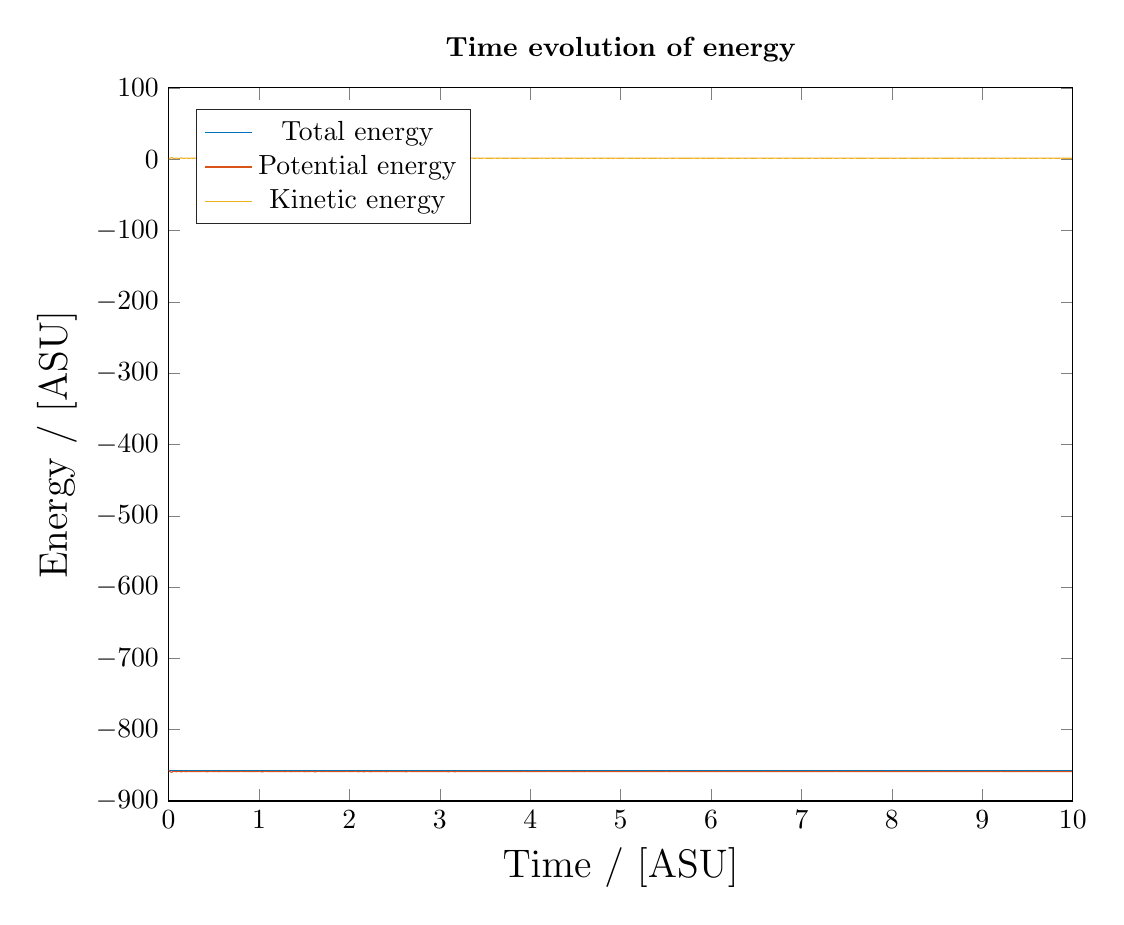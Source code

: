 % This file was created by matlab2tikz.
%
%The latest updates can be retrieved from
%  http://www.mathworks.com/matlabcentral/fileexchange/22022-matlab2tikz-matlab2tikz
%where you can also make suggestions and rate matlab2tikz.
%
\definecolor{mycolor1}{rgb}{0.0,0.447,0.741}%
\definecolor{mycolor2}{rgb}{0.85,0.325,0.098}%
\definecolor{mycolor3}{rgb}{0.929,0.694,0.125}%
%
\begin{tikzpicture}

\begin{axis}[%
width=4.521in,
height=3.566in,
at={(0.758in,0.481in)},
scale only axis,
xmin=0,
xmax=10,
xlabel={Time / [ASU]},
ymin=-900,
ymax=100,
ylabel={Energy / [ASU]},
label style ={font=\Large},
axis background/.style={fill=white},
title style={font=\bfseries},
title={Time evolution of energy},
legend style={draw=white!15!black},
legend pos=north west
]
\addplot [color=mycolor1,solid]
  table[row sep=crcr]{%
0	-857.212\\
0.01	-857.251\\
0.02	-857.319\\
0.03	-857.336\\
0.04	-857.297\\
0.05	-857.253\\
0.06	-857.243\\
0.07	-857.273\\
0.08	-857.311\\
0.09	-857.31\\
0.1	-857.278\\
0.11	-857.256\\
0.12	-857.27\\
0.13	-857.302\\
0.14	-857.309\\
0.15	-857.285\\
0.16	-857.263\\
0.17	-857.267\\
0.18	-857.288\\
0.19	-857.299\\
0.2	-857.293\\
0.21	-857.278\\
0.22	-857.271\\
0.23	-857.279\\
0.24	-857.292\\
0.25	-857.294\\
0.26	-857.284\\
0.27	-857.274\\
0.28	-857.275\\
0.29	-857.287\\
0.3	-857.292\\
0.31	-857.286\\
0.32	-857.274\\
0.33	-857.274\\
0.34	-857.284\\
0.35	-857.294\\
0.36	-857.289\\
0.37	-857.283\\
0.38	-857.277\\
0.39	-857.278\\
0.4	-857.281\\
0.41	-857.283\\
0.42	-857.285\\
0.43	-857.285\\
0.44	-857.285\\
0.45	-857.279\\
0.46	-857.275\\
0.47	-857.277\\
0.48	-857.282\\
0.49	-857.287\\
0.5	-857.29\\
0.51	-857.286\\
0.52	-857.28\\
0.53	-857.276\\
0.54	-857.278\\
0.55	-857.286\\
0.56	-857.29\\
0.57	-857.287\\
0.58	-857.28\\
0.59	-857.276\\
0.6	-857.28\\
0.61	-857.285\\
0.62	-857.288\\
0.63	-857.284\\
0.64	-857.279\\
0.65	-857.282\\
0.66	-857.286\\
0.67	-857.288\\
0.68	-857.282\\
0.69	-857.276\\
0.7	-857.278\\
0.71	-857.285\\
0.72	-857.287\\
0.73	-857.282\\
0.74	-857.278\\
0.75	-857.28\\
0.76	-857.286\\
0.77	-857.291\\
0.78	-857.288\\
0.79	-857.277\\
0.8	-857.272\\
0.81	-857.278\\
0.82	-857.289\\
0.83	-857.292\\
0.84	-857.286\\
0.85	-857.279\\
0.86	-857.277\\
0.87	-857.28\\
0.88	-857.281\\
0.89	-857.281\\
0.9	-857.284\\
0.91	-857.289\\
0.92	-857.286\\
0.93	-857.28\\
0.94	-857.275\\
0.95	-857.277\\
0.96	-857.284\\
0.97	-857.291\\
0.98	-857.291\\
0.99	-857.283\\
1	-857.272\\
1.01	-857.271\\
1.02	-857.282\\
1.03	-857.293\\
1.04	-857.292\\
1.05	-857.283\\
1.06	-857.272\\
1.07	-857.27\\
1.08	-857.277\\
1.09	-857.29\\
1.1	-857.293\\
1.11	-857.286\\
1.12	-857.278\\
1.13	-857.276\\
1.14	-857.281\\
1.15	-857.286\\
1.16	-857.286\\
1.17	-857.283\\
1.18	-857.28\\
1.19	-857.278\\
1.2	-857.279\\
1.21	-857.281\\
1.22	-857.284\\
1.23	-857.289\\
1.24	-857.287\\
1.25	-857.276\\
1.26	-857.27\\
1.27	-857.276\\
1.28	-857.289\\
1.29	-857.297\\
1.3	-857.287\\
1.31	-857.273\\
1.32	-857.267\\
1.33	-857.275\\
1.34	-857.289\\
1.35	-857.294\\
1.36	-857.287\\
1.37	-857.274\\
1.38	-857.272\\
1.39	-857.28\\
1.4	-857.287\\
1.41	-857.286\\
1.42	-857.279\\
1.43	-857.276\\
1.44	-857.281\\
1.45	-857.288\\
1.46	-857.287\\
1.47	-857.278\\
1.48	-857.273\\
1.49	-857.279\\
1.5	-857.288\\
1.51	-857.293\\
1.52	-857.283\\
1.53	-857.272\\
1.54	-857.273\\
1.55	-857.286\\
1.56	-857.296\\
1.57	-857.29\\
1.58	-857.276\\
1.59	-857.267\\
1.6	-857.274\\
1.61	-857.29\\
1.62	-857.296\\
1.63	-857.29\\
1.64	-857.279\\
1.65	-857.271\\
1.66	-857.272\\
1.67	-857.28\\
1.68	-857.287\\
1.69	-857.288\\
1.7	-857.283\\
1.71	-857.282\\
1.72	-857.284\\
1.73	-857.285\\
1.74	-857.279\\
1.75	-857.274\\
1.76	-857.278\\
1.77	-857.287\\
1.78	-857.291\\
1.79	-857.287\\
1.8	-857.278\\
1.81	-857.273\\
1.82	-857.281\\
1.83	-857.288\\
1.84	-857.289\\
1.85	-857.284\\
1.86	-857.278\\
1.87	-857.278\\
1.88	-857.283\\
1.89	-857.285\\
1.9	-857.281\\
1.91	-857.277\\
1.92	-857.276\\
1.93	-857.284\\
1.94	-857.289\\
1.95	-857.289\\
1.96	-857.281\\
1.97	-857.275\\
1.98	-857.277\\
1.99	-857.285\\
2	-857.287\\
2.01	-857.284\\
2.02	-857.278\\
2.03	-857.28\\
2.04	-857.283\\
2.05	-857.283\\
2.06	-857.277\\
2.07	-857.274\\
2.08	-857.28\\
2.09	-857.29\\
2.1	-857.293\\
2.11	-857.287\\
2.12	-857.273\\
2.13	-857.269\\
2.14	-857.275\\
2.15	-857.287\\
2.16	-857.293\\
2.17	-857.291\\
2.18	-857.282\\
2.19	-857.274\\
2.2	-857.275\\
2.21	-857.281\\
2.22	-857.288\\
2.23	-857.29\\
2.24	-857.287\\
2.25	-857.279\\
2.26	-857.272\\
2.27	-857.274\\
2.28	-857.283\\
2.29	-857.289\\
2.3	-857.287\\
2.31	-857.28\\
2.32	-857.274\\
2.33	-857.276\\
2.34	-857.284\\
2.35	-857.292\\
2.36	-857.287\\
2.37	-857.275\\
2.38	-857.271\\
2.39	-857.278\\
2.4	-857.289\\
2.41	-857.293\\
2.42	-857.288\\
2.43	-857.279\\
2.44	-857.274\\
2.45	-857.279\\
2.46	-857.286\\
2.47	-857.287\\
2.48	-857.283\\
2.49	-857.278\\
2.5	-857.28\\
2.51	-857.284\\
2.52	-857.285\\
2.53	-857.282\\
2.54	-857.277\\
2.55	-857.279\\
2.56	-857.285\\
2.57	-857.29\\
2.58	-857.286\\
2.59	-857.276\\
2.6	-857.272\\
2.61	-857.279\\
2.62	-857.289\\
2.63	-857.292\\
2.64	-857.285\\
2.65	-857.276\\
2.66	-857.274\\
2.67	-857.278\\
2.68	-857.287\\
2.69	-857.29\\
2.7	-857.286\\
2.71	-857.281\\
2.72	-857.279\\
2.73	-857.28\\
2.74	-857.283\\
2.75	-857.283\\
2.76	-857.284\\
2.77	-857.282\\
2.78	-857.279\\
2.79	-857.28\\
2.8	-857.286\\
2.81	-857.288\\
2.82	-857.284\\
2.83	-857.278\\
2.84	-857.276\\
2.85	-857.28\\
2.86	-857.285\\
2.87	-857.287\\
2.88	-857.285\\
2.89	-857.279\\
2.9	-857.275\\
2.91	-857.279\\
2.92	-857.286\\
2.93	-857.287\\
2.94	-857.287\\
2.95	-857.281\\
2.96	-857.279\\
2.97	-857.28\\
2.98	-857.284\\
2.99	-857.283\\
3	-857.282\\
3.01	-857.281\\
3.02	-857.282\\
3.03	-857.284\\
3.04	-857.284\\
3.05	-857.28\\
3.06	-857.275\\
3.07	-857.274\\
3.08	-857.282\\
3.09	-857.291\\
3.1	-857.294\\
3.11	-857.286\\
3.12	-857.272\\
3.13	-857.269\\
3.14	-857.276\\
3.15	-857.286\\
3.16	-857.293\\
3.17	-857.29\\
3.18	-857.28\\
3.19	-857.27\\
3.2	-857.272\\
3.21	-857.284\\
3.22	-857.291\\
3.23	-857.287\\
3.24	-857.279\\
3.25	-857.275\\
3.26	-857.279\\
3.27	-857.284\\
3.28	-857.287\\
3.29	-857.286\\
3.3	-857.282\\
3.31	-857.279\\
3.32	-857.278\\
3.33	-857.28\\
3.34	-857.284\\
3.35	-857.285\\
3.36	-857.285\\
3.37	-857.282\\
3.38	-857.278\\
3.39	-857.278\\
3.4	-857.284\\
3.41	-857.29\\
3.42	-857.287\\
3.43	-857.282\\
3.44	-857.28\\
3.45	-857.282\\
3.46	-857.283\\
3.47	-857.282\\
3.48	-857.282\\
3.49	-857.283\\
3.5	-857.286\\
3.51	-857.283\\
3.52	-857.278\\
3.53	-857.277\\
3.54	-857.28\\
3.55	-857.284\\
3.56	-857.286\\
3.57	-857.283\\
3.58	-857.279\\
3.59	-857.279\\
3.6	-857.283\\
3.61	-857.288\\
3.62	-857.287\\
3.63	-857.28\\
3.64	-857.277\\
3.65	-857.278\\
3.66	-857.283\\
3.67	-857.286\\
3.68	-857.285\\
3.69	-857.281\\
3.7	-857.277\\
3.71	-857.277\\
3.72	-857.281\\
3.73	-857.283\\
3.74	-857.283\\
3.75	-857.28\\
3.76	-857.281\\
3.77	-857.283\\
3.78	-857.284\\
3.79	-857.281\\
3.8	-857.279\\
3.81	-857.28\\
3.82	-857.282\\
3.83	-857.286\\
3.84	-857.285\\
3.85	-857.281\\
3.86	-857.278\\
3.87	-857.278\\
3.88	-857.282\\
3.89	-857.286\\
3.9	-857.285\\
3.91	-857.28\\
3.92	-857.275\\
3.93	-857.277\\
3.94	-857.283\\
3.95	-857.285\\
3.96	-857.285\\
3.97	-857.283\\
3.98	-857.282\\
3.99	-857.283\\
4	-857.28\\
4.01	-857.279\\
4.02	-857.282\\
4.03	-857.283\\
4.04	-857.284\\
4.05	-857.284\\
4.06	-857.284\\
4.07	-857.283\\
4.08	-857.279\\
4.09	-857.281\\
4.1	-857.285\\
4.11	-857.284\\
4.12	-857.279\\
4.13	-857.277\\
4.14	-857.279\\
4.15	-857.285\\
4.16	-857.288\\
4.17	-857.284\\
4.18	-857.279\\
4.19	-857.274\\
4.2	-857.277\\
4.21	-857.284\\
4.22	-857.289\\
4.23	-857.288\\
4.24	-857.282\\
4.25	-857.276\\
4.26	-857.278\\
4.27	-857.282\\
4.28	-857.285\\
4.29	-857.286\\
4.3	-857.283\\
4.31	-857.28\\
4.32	-857.281\\
4.33	-857.28\\
4.34	-857.277\\
4.35	-857.28\\
4.36	-857.285\\
4.37	-857.285\\
4.38	-857.283\\
4.39	-857.28\\
4.4	-857.279\\
4.41	-857.28\\
4.42	-857.283\\
4.43	-857.286\\
4.44	-857.283\\
4.45	-857.277\\
4.46	-857.276\\
4.47	-857.281\\
4.48	-857.288\\
4.49	-857.289\\
4.5	-857.281\\
4.51	-857.274\\
4.52	-857.275\\
4.53	-857.282\\
4.54	-857.289\\
4.55	-857.288\\
4.56	-857.28\\
4.57	-857.275\\
4.58	-857.276\\
4.59	-857.285\\
4.6	-857.291\\
4.61	-857.288\\
4.62	-857.278\\
4.63	-857.274\\
4.64	-857.275\\
4.65	-857.281\\
4.66	-857.287\\
4.67	-857.287\\
4.68	-857.284\\
4.69	-857.278\\
4.7	-857.277\\
4.71	-857.279\\
4.72	-857.283\\
4.73	-857.285\\
4.74	-857.285\\
4.75	-857.284\\
4.76	-857.281\\
4.77	-857.281\\
4.78	-857.281\\
4.79	-857.277\\
4.8	-857.276\\
4.81	-857.28\\
4.82	-857.286\\
4.83	-857.289\\
4.84	-857.286\\
4.85	-857.28\\
4.86	-857.278\\
4.87	-857.279\\
4.88	-857.285\\
4.89	-857.287\\
4.9	-857.283\\
4.91	-857.279\\
4.92	-857.278\\
4.93	-857.281\\
4.94	-857.284\\
4.95	-857.286\\
4.96	-857.282\\
4.97	-857.278\\
4.98	-857.279\\
4.99	-857.284\\
5	-857.288\\
5.01	-857.284\\
5.02	-857.277\\
5.03	-857.277\\
5.04	-857.283\\
5.05	-857.288\\
5.06	-857.284\\
5.07	-857.281\\
5.08	-857.281\\
5.09	-857.283\\
5.1	-857.282\\
5.11	-857.282\\
5.12	-857.281\\
5.13	-857.283\\
5.14	-857.286\\
5.15	-857.287\\
5.16	-857.284\\
5.17	-857.282\\
5.18	-857.28\\
5.19	-857.281\\
5.2	-857.283\\
5.21	-857.284\\
5.22	-857.283\\
5.23	-857.284\\
5.24	-857.283\\
5.25	-857.282\\
5.26	-857.28\\
5.27	-857.28\\
5.28	-857.28\\
5.29	-857.284\\
5.3	-857.286\\
5.31	-857.282\\
5.32	-857.279\\
5.33	-857.279\\
5.34	-857.281\\
5.35	-857.283\\
5.36	-857.284\\
5.37	-857.284\\
5.38	-857.28\\
5.39	-857.28\\
5.4	-857.282\\
5.41	-857.285\\
5.42	-857.284\\
5.43	-857.281\\
5.44	-857.277\\
5.45	-857.279\\
5.46	-857.283\\
5.47	-857.288\\
5.48	-857.287\\
5.49	-857.281\\
5.5	-857.278\\
5.51	-857.278\\
5.52	-857.282\\
5.53	-857.288\\
5.54	-857.289\\
5.55	-857.286\\
5.56	-857.28\\
5.57	-857.277\\
5.58	-857.278\\
5.59	-857.281\\
5.6	-857.283\\
5.61	-857.284\\
5.62	-857.284\\
5.63	-857.282\\
5.64	-857.283\\
5.65	-857.283\\
5.66	-857.283\\
5.67	-857.281\\
5.68	-857.283\\
5.69	-857.284\\
5.7	-857.284\\
5.71	-857.283\\
5.72	-857.282\\
5.73	-857.282\\
5.74	-857.281\\
5.75	-857.282\\
5.76	-857.281\\
5.77	-857.282\\
5.78	-857.282\\
5.79	-857.282\\
5.8	-857.284\\
5.81	-857.284\\
5.82	-857.285\\
5.83	-857.283\\
5.84	-857.281\\
5.85	-857.279\\
5.86	-857.282\\
5.87	-857.286\\
5.88	-857.288\\
5.89	-857.286\\
5.9	-857.28\\
5.91	-857.276\\
5.92	-857.277\\
5.93	-857.283\\
5.94	-857.286\\
5.95	-857.284\\
5.96	-857.28\\
5.97	-857.279\\
5.98	-857.281\\
5.99	-857.285\\
6	-857.286\\
6.01	-857.28\\
6.02	-857.277\\
6.03	-857.279\\
6.04	-857.283\\
6.05	-857.286\\
6.06	-857.285\\
6.07	-857.28\\
6.08	-857.277\\
6.09	-857.28\\
6.1	-857.285\\
6.11	-857.288\\
6.12	-857.286\\
6.13	-857.281\\
6.14	-857.28\\
6.15	-857.282\\
6.16	-857.283\\
6.17	-857.282\\
6.18	-857.281\\
6.19	-857.281\\
6.2	-857.281\\
6.21	-857.281\\
6.22	-857.282\\
6.23	-857.282\\
6.24	-857.281\\
6.25	-857.282\\
6.26	-857.285\\
6.27	-857.287\\
6.28	-857.284\\
6.29	-857.279\\
6.3	-857.279\\
6.31	-857.28\\
6.32	-857.283\\
6.33	-857.284\\
6.34	-857.284\\
6.35	-857.284\\
6.36	-857.284\\
6.37	-857.279\\
6.38	-857.275\\
6.39	-857.275\\
6.4	-857.282\\
6.41	-857.287\\
6.42	-857.285\\
6.43	-857.28\\
6.44	-857.277\\
6.45	-857.281\\
6.46	-857.285\\
6.47	-857.285\\
6.48	-857.28\\
6.49	-857.279\\
6.5	-857.283\\
6.51	-857.286\\
6.52	-857.284\\
6.53	-857.282\\
6.54	-857.279\\
6.55	-857.28\\
6.56	-857.285\\
6.57	-857.287\\
6.58	-857.282\\
6.59	-857.278\\
6.6	-857.28\\
6.61	-857.286\\
6.62	-857.287\\
6.63	-857.282\\
6.64	-857.281\\
6.65	-857.282\\
6.66	-857.284\\
6.67	-857.282\\
6.68	-857.283\\
6.69	-857.283\\
6.7	-857.283\\
6.71	-857.283\\
6.72	-857.283\\
6.73	-857.284\\
6.74	-857.283\\
6.75	-857.282\\
6.76	-857.28\\
6.77	-857.279\\
6.78	-857.281\\
6.79	-857.285\\
6.8	-857.291\\
6.81	-857.287\\
6.82	-857.281\\
6.83	-857.278\\
6.84	-857.278\\
6.85	-857.283\\
6.86	-857.287\\
6.87	-857.287\\
6.88	-857.283\\
6.89	-857.282\\
6.9	-857.284\\
6.91	-857.282\\
6.92	-857.279\\
6.93	-857.28\\
6.94	-857.282\\
6.95	-857.284\\
6.96	-857.283\\
6.97	-857.281\\
6.98	-857.282\\
6.99	-857.283\\
7	-857.282\\
7.01	-857.28\\
7.02	-857.28\\
7.03	-857.283\\
7.04	-857.286\\
7.05	-857.284\\
7.06	-857.281\\
7.07	-857.28\\
7.08	-857.28\\
7.09	-857.279\\
7.1	-857.281\\
7.11	-857.282\\
7.12	-857.283\\
7.13	-857.286\\
7.14	-857.284\\
7.15	-857.279\\
7.16	-857.277\\
7.17	-857.278\\
7.18	-857.283\\
7.19	-857.286\\
7.2	-857.287\\
7.21	-857.282\\
7.22	-857.276\\
7.23	-857.276\\
7.24	-857.282\\
7.25	-857.288\\
7.26	-857.287\\
7.27	-857.283\\
7.28	-857.278\\
7.29	-857.282\\
7.3	-857.285\\
7.31	-857.285\\
7.32	-857.279\\
7.33	-857.278\\
7.34	-857.28\\
7.35	-857.283\\
7.36	-857.285\\
7.37	-857.284\\
7.38	-857.279\\
7.39	-857.276\\
7.4	-857.277\\
7.41	-857.284\\
7.42	-857.288\\
7.43	-857.287\\
7.44	-857.282\\
7.45	-857.277\\
7.46	-857.279\\
7.47	-857.284\\
7.48	-857.285\\
7.49	-857.285\\
7.5	-857.282\\
7.51	-857.282\\
7.52	-857.285\\
7.53	-857.286\\
7.54	-857.282\\
7.55	-857.275\\
7.56	-857.277\\
7.57	-857.282\\
7.58	-857.286\\
7.59	-857.286\\
7.6	-857.282\\
7.61	-857.28\\
7.62	-857.282\\
7.63	-857.283\\
7.64	-857.282\\
7.65	-857.282\\
7.66	-857.284\\
7.67	-857.286\\
7.68	-857.283\\
7.69	-857.279\\
7.7	-857.28\\
7.71	-857.28\\
7.72	-857.282\\
7.73	-857.283\\
7.74	-857.283\\
7.75	-857.282\\
7.76	-857.282\\
7.77	-857.279\\
7.78	-857.281\\
7.79	-857.284\\
7.8	-857.287\\
7.81	-857.284\\
7.82	-857.281\\
7.83	-857.281\\
7.84	-857.282\\
7.85	-857.284\\
7.86	-857.283\\
7.87	-857.282\\
7.88	-857.281\\
7.89	-857.283\\
7.9	-857.286\\
7.91	-857.285\\
7.92	-857.283\\
7.93	-857.283\\
7.94	-857.282\\
7.95	-857.28\\
7.96	-857.279\\
7.97	-857.279\\
7.98	-857.283\\
7.99	-857.286\\
8	-857.286\\
8.01	-857.284\\
8.02	-857.278\\
8.03	-857.276\\
8.04	-857.278\\
8.05	-857.284\\
8.06	-857.288\\
8.07	-857.286\\
8.08	-857.28\\
8.09	-857.277\\
8.1	-857.279\\
8.11	-857.284\\
8.12	-857.286\\
8.13	-857.284\\
8.14	-857.281\\
8.15	-857.277\\
8.16	-857.278\\
8.17	-857.284\\
8.18	-857.285\\
8.19	-857.285\\
8.2	-857.281\\
8.21	-857.279\\
8.22	-857.28\\
8.23	-857.282\\
8.24	-857.284\\
8.25	-857.282\\
8.26	-857.282\\
8.27	-857.281\\
8.28	-857.279\\
8.29	-857.282\\
8.3	-857.285\\
8.31	-857.286\\
8.32	-857.283\\
8.33	-857.281\\
8.34	-857.278\\
8.35	-857.278\\
8.36	-857.282\\
8.37	-857.286\\
8.38	-857.286\\
8.39	-857.281\\
8.4	-857.277\\
8.41	-857.278\\
8.42	-857.284\\
8.43	-857.285\\
8.44	-857.282\\
8.45	-857.28\\
8.46	-857.281\\
8.47	-857.283\\
8.48	-857.283\\
8.49	-857.281\\
8.5	-857.281\\
8.51	-857.282\\
8.52	-857.284\\
8.53	-857.284\\
8.54	-857.284\\
8.55	-857.282\\
8.56	-857.279\\
8.57	-857.278\\
8.58	-857.281\\
8.59	-857.284\\
8.6	-857.284\\
8.61	-857.283\\
8.62	-857.282\\
8.63	-857.282\\
8.64	-857.284\\
8.65	-857.283\\
8.66	-857.282\\
8.67	-857.279\\
8.68	-857.279\\
8.69	-857.282\\
8.7	-857.286\\
8.71	-857.286\\
8.72	-857.281\\
8.73	-857.278\\
8.74	-857.279\\
8.75	-857.284\\
8.76	-857.286\\
8.77	-857.284\\
8.78	-857.281\\
8.79	-857.28\\
8.8	-857.282\\
8.81	-857.282\\
8.82	-857.282\\
8.83	-857.282\\
8.84	-857.283\\
8.85	-857.282\\
8.86	-857.284\\
8.87	-857.281\\
8.88	-857.283\\
8.89	-857.28\\
8.9	-857.277\\
8.91	-857.279\\
8.92	-857.285\\
8.93	-857.288\\
8.94	-857.286\\
8.95	-857.279\\
8.96	-857.274\\
8.97	-857.276\\
8.98	-857.282\\
8.99	-857.287\\
9	-857.288\\
9.01	-857.284\\
9.02	-857.279\\
9.03	-857.279\\
9.04	-857.281\\
9.05	-857.284\\
9.06	-857.287\\
9.07	-857.287\\
9.08	-857.283\\
9.09	-857.279\\
9.1	-857.28\\
9.11	-857.284\\
9.12	-857.284\\
9.13	-857.281\\
9.14	-857.276\\
9.15	-857.278\\
9.16	-857.285\\
9.17	-857.288\\
9.18	-857.285\\
9.19	-857.28\\
9.2	-857.274\\
9.21	-857.277\\
9.22	-857.284\\
9.23	-857.288\\
9.24	-857.287\\
9.25	-857.283\\
9.26	-857.279\\
9.27	-857.279\\
9.28	-857.281\\
9.29	-857.281\\
9.3	-857.281\\
9.31	-857.283\\
9.32	-857.286\\
9.33	-857.288\\
9.34	-857.284\\
9.35	-857.278\\
9.36	-857.277\\
9.37	-857.28\\
9.38	-857.285\\
9.39	-857.287\\
9.4	-857.284\\
9.41	-857.28\\
9.42	-857.279\\
9.43	-857.281\\
9.44	-857.287\\
9.45	-857.286\\
9.46	-857.281\\
9.47	-857.278\\
9.48	-857.279\\
9.49	-857.283\\
9.5	-857.286\\
9.51	-857.286\\
9.52	-857.283\\
9.53	-857.28\\
9.54	-857.279\\
9.55	-857.282\\
9.56	-857.287\\
9.57	-857.287\\
9.58	-857.283\\
9.59	-857.278\\
9.6	-857.28\\
9.61	-857.279\\
9.62	-857.283\\
9.63	-857.285\\
9.64	-857.286\\
9.65	-857.284\\
9.66	-857.28\\
9.67	-857.278\\
9.68	-857.28\\
9.69	-857.283\\
9.7	-857.284\\
9.71	-857.284\\
9.72	-857.284\\
9.73	-857.284\\
9.74	-857.284\\
9.75	-857.282\\
9.76	-857.278\\
9.77	-857.28\\
9.78	-857.285\\
9.79	-857.286\\
9.8	-857.283\\
9.81	-857.281\\
9.82	-857.28\\
9.83	-857.281\\
9.84	-857.281\\
9.85	-857.279\\
9.86	-857.283\\
9.87	-857.285\\
9.88	-857.283\\
9.89	-857.281\\
9.9	-857.282\\
9.91	-857.283\\
9.92	-857.284\\
9.93	-857.283\\
9.94	-857.282\\
9.95	-857.283\\
9.96	-857.283\\
9.97	-857.283\\
9.98	-857.284\\
9.99	-857.283\\
};
\addlegendentry{Total energy};

\addplot [color=mycolor2,solid]
  table[row sep=crcr]{%
0	-857.212\\
0.01	-857.809\\
0.02	-858.991\\
0.03	-859.655\\
0.04	-859.367\\
0.05	-858.633\\
0.06	-858.233\\
0.07	-858.44\\
0.08	-858.827\\
0.09	-858.842\\
0.1	-858.481\\
0.11	-858.223\\
0.12	-858.411\\
0.13	-858.827\\
0.14	-858.988\\
0.15	-858.754\\
0.16	-858.457\\
0.17	-858.445\\
0.18	-858.684\\
0.19	-858.863\\
0.2	-858.785\\
0.21	-858.553\\
0.22	-858.418\\
0.23	-858.503\\
0.24	-858.686\\
0.25	-858.758\\
0.26	-858.667\\
0.27	-858.563\\
0.28	-858.595\\
0.29	-858.726\\
0.3	-858.787\\
0.31	-858.694\\
0.32	-858.551\\
0.33	-858.52\\
0.34	-858.622\\
0.35	-858.723\\
0.36	-858.697\\
0.37	-858.572\\
0.38	-858.471\\
0.39	-858.484\\
0.4	-858.596\\
0.41	-858.738\\
0.42	-858.846\\
0.43	-858.865\\
0.44	-858.774\\
0.45	-858.61\\
0.46	-858.477\\
0.47	-858.454\\
0.48	-858.535\\
0.49	-858.645\\
0.5	-858.699\\
0.51	-858.658\\
0.52	-858.574\\
0.53	-858.549\\
0.54	-858.641\\
0.55	-858.792\\
0.56	-858.861\\
0.57	-858.776\\
0.58	-858.603\\
0.59	-858.478\\
0.6	-858.479\\
0.61	-858.556\\
0.62	-858.616\\
0.63	-858.627\\
0.64	-858.644\\
0.65	-858.71\\
0.66	-858.775\\
0.67	-858.764\\
0.68	-858.666\\
0.69	-858.568\\
0.7	-858.547\\
0.71	-858.582\\
0.72	-858.598\\
0.73	-858.58\\
0.74	-858.592\\
0.75	-858.681\\
0.76	-858.799\\
0.77	-858.832\\
0.78	-858.708\\
0.79	-858.509\\
0.8	-858.416\\
0.81	-858.513\\
0.82	-858.704\\
0.83	-858.809\\
0.84	-858.759\\
0.85	-858.631\\
0.86	-858.534\\
0.87	-858.515\\
0.88	-858.558\\
0.89	-858.653\\
0.9	-858.767\\
0.91	-858.822\\
0.92	-858.755\\
0.93	-858.611\\
0.94	-858.507\\
0.95	-858.528\\
0.96	-858.641\\
0.97	-858.729\\
0.98	-858.687\\
0.99	-858.529\\
1	-858.403\\
1.01	-858.471\\
1.02	-858.725\\
1.03	-858.967\\
1.04	-858.987\\
1.05	-858.763\\
1.06	-858.477\\
1.07	-858.353\\
1.08	-858.457\\
1.09	-858.655\\
1.1	-858.754\\
1.11	-858.698\\
1.12	-858.599\\
1.13	-858.578\\
1.14	-858.652\\
1.15	-858.736\\
1.16	-858.744\\
1.17	-858.67\\
1.18	-858.575\\
1.19	-858.53\\
1.2	-858.562\\
1.21	-858.653\\
1.22	-858.753\\
1.23	-858.788\\
1.24	-858.693\\
1.25	-858.526\\
1.26	-858.456\\
1.27	-858.578\\
1.28	-858.783\\
1.29	-858.855\\
1.3	-858.703\\
1.31	-858.478\\
1.32	-858.398\\
1.33	-858.543\\
1.34	-858.774\\
1.35	-858.867\\
1.36	-858.745\\
1.37	-858.545\\
1.38	-858.471\\
1.39	-858.571\\
1.4	-858.714\\
1.41	-858.77\\
1.42	-858.73\\
1.43	-858.683\\
1.44	-858.679\\
1.45	-858.664\\
1.46	-858.571\\
1.47	-858.439\\
1.48	-858.414\\
1.49	-858.572\\
1.5	-858.79\\
1.51	-858.869\\
1.52	-858.748\\
1.53	-858.594\\
1.54	-858.59\\
1.55	-858.717\\
1.56	-858.779\\
1.57	-858.639\\
1.58	-858.406\\
1.59	-858.322\\
1.6	-858.517\\
1.61	-858.847\\
1.62	-859.033\\
1.63	-858.934\\
1.64	-858.645\\
1.65	-858.389\\
1.66	-858.332\\
1.67	-858.467\\
1.68	-858.655\\
1.69	-858.77\\
1.7	-858.793\\
1.71	-858.777\\
1.72	-858.738\\
1.73	-858.647\\
1.74	-858.522\\
1.75	-858.462\\
1.76	-858.539\\
1.77	-858.701\\
1.78	-858.799\\
1.79	-858.748\\
1.8	-858.613\\
1.81	-858.539\\
1.82	-858.599\\
1.83	-858.703\\
1.84	-858.728\\
1.85	-858.651\\
1.86	-858.559\\
1.87	-858.541\\
1.88	-858.599\\
1.89	-858.663\\
1.9	-858.684\\
1.91	-858.685\\
1.92	-858.707\\
1.93	-858.754\\
1.94	-858.761\\
1.95	-858.671\\
1.96	-858.509\\
1.97	-858.402\\
1.98	-858.452\\
1.99	-858.621\\
2	-858.772\\
2.01	-858.822\\
2.02	-858.792\\
2.03	-858.743\\
2.04	-858.673\\
2.05	-858.56\\
2.06	-858.438\\
2.07	-858.421\\
2.08	-858.568\\
2.09	-858.78\\
2.1	-858.875\\
2.11	-858.764\\
2.12	-858.554\\
2.13	-858.453\\
2.14	-858.563\\
2.15	-858.786\\
2.16	-858.911\\
2.17	-858.821\\
2.18	-858.577\\
2.19	-858.369\\
2.2	-858.354\\
2.21	-858.529\\
2.22	-858.758\\
2.23	-858.883\\
2.24	-858.833\\
2.25	-858.661\\
2.26	-858.515\\
2.27	-858.509\\
2.28	-858.619\\
2.29	-858.713\\
2.3	-858.697\\
2.31	-858.604\\
2.32	-858.552\\
2.33	-858.622\\
2.34	-858.757\\
2.35	-858.809\\
2.36	-858.692\\
2.37	-858.506\\
2.38	-858.44\\
2.39	-858.571\\
2.4	-858.778\\
2.41	-858.872\\
2.42	-858.773\\
2.43	-858.577\\
2.44	-858.446\\
2.45	-858.465\\
2.46	-858.578\\
2.47	-858.668\\
2.48	-858.695\\
2.49	-858.708\\
2.5	-858.754\\
2.51	-858.79\\
2.52	-858.745\\
2.53	-858.625\\
2.54	-858.523\\
2.55	-858.527\\
2.56	-858.611\\
2.57	-858.667\\
2.58	-858.626\\
2.59	-858.541\\
2.6	-858.546\\
2.61	-858.69\\
2.62	-858.863\\
2.63	-858.895\\
2.64	-858.734\\
2.65	-858.501\\
2.66	-858.385\\
2.67	-858.46\\
2.68	-858.64\\
2.69	-858.766\\
2.7	-858.771\\
2.71	-858.705\\
2.72	-858.644\\
2.73	-858.629\\
2.74	-858.649\\
2.75	-858.666\\
2.76	-858.645\\
2.77	-858.589\\
2.78	-858.555\\
2.79	-858.595\\
2.8	-858.682\\
2.81	-858.723\\
2.82	-858.677\\
2.83	-858.594\\
2.84	-858.564\\
2.85	-858.621\\
2.86	-858.719\\
2.87	-858.771\\
2.88	-858.727\\
2.89	-858.619\\
2.9	-858.547\\
2.91	-858.573\\
2.92	-858.663\\
2.93	-858.714\\
2.94	-858.681\\
2.95	-858.596\\
2.96	-858.545\\
2.97	-858.567\\
2.98	-858.635\\
2.99	-858.692\\
3	-858.717\\
3.01	-858.719\\
3.02	-858.714\\
3.03	-858.69\\
3.04	-858.626\\
3.05	-858.535\\
3.06	-858.482\\
3.07	-858.539\\
3.08	-858.713\\
3.09	-858.881\\
3.1	-858.883\\
3.11	-858.683\\
3.12	-858.431\\
3.13	-858.34\\
3.14	-858.482\\
3.15	-858.735\\
3.16	-858.899\\
3.17	-858.853\\
3.18	-858.648\\
3.19	-858.47\\
3.2	-858.477\\
3.21	-858.634\\
3.22	-858.763\\
3.23	-858.747\\
3.24	-858.636\\
3.25	-858.56\\
3.26	-858.587\\
3.27	-858.674\\
3.28	-858.736\\
3.29	-858.719\\
3.3	-858.635\\
3.31	-858.549\\
3.32	-858.525\\
3.33	-858.582\\
3.34	-858.672\\
3.35	-858.731\\
3.36	-858.72\\
3.37	-858.65\\
3.38	-858.586\\
3.39	-858.601\\
3.4	-858.691\\
3.41	-858.765\\
3.42	-858.735\\
3.43	-858.623\\
3.44	-858.52\\
3.45	-858.49\\
3.46	-858.534\\
3.47	-858.622\\
3.48	-858.722\\
3.49	-858.792\\
3.5	-858.79\\
3.51	-858.709\\
3.52	-858.601\\
3.53	-858.544\\
3.54	-858.565\\
3.55	-858.622\\
3.56	-858.654\\
3.57	-858.636\\
3.58	-858.61\\
3.59	-858.628\\
3.6	-858.695\\
3.61	-858.749\\
3.62	-858.717\\
3.63	-858.614\\
3.64	-858.537\\
3.65	-858.558\\
3.66	-858.653\\
3.67	-858.735\\
3.68	-858.739\\
3.69	-858.669\\
3.7	-858.588\\
3.71	-858.556\\
3.72	-858.581\\
3.73	-858.621\\
3.74	-858.644\\
3.75	-858.658\\
3.76	-858.685\\
3.77	-858.715\\
3.78	-858.712\\
3.79	-858.67\\
3.8	-858.629\\
3.81	-858.619\\
3.82	-858.629\\
3.83	-858.631\\
3.84	-858.607\\
3.85	-858.576\\
3.86	-858.583\\
3.87	-858.655\\
3.88	-858.761\\
3.89	-858.811\\
3.9	-858.744\\
3.91	-858.595\\
3.92	-858.473\\
3.93	-858.463\\
3.94	-858.555\\
3.95	-858.663\\
3.96	-858.732\\
3.97	-858.754\\
3.98	-858.749\\
3.99	-858.725\\
4	-858.679\\
4.01	-858.636\\
4.02	-858.61\\
4.03	-858.594\\
4.04	-858.587\\
4.05	-858.595\\
4.06	-858.608\\
4.07	-858.607\\
4.08	-858.61\\
4.09	-858.648\\
4.1	-858.693\\
4.11	-858.696\\
4.12	-858.663\\
4.13	-858.655\\
4.14	-858.701\\
4.15	-858.757\\
4.16	-858.745\\
4.17	-858.64\\
4.18	-858.504\\
4.19	-858.444\\
4.2	-858.526\\
4.21	-858.69\\
4.22	-858.81\\
4.23	-858.796\\
4.24	-858.67\\
4.25	-858.541\\
4.26	-858.512\\
4.27	-858.582\\
4.28	-858.68\\
4.29	-858.731\\
4.3	-858.72\\
4.31	-858.671\\
4.32	-858.618\\
4.33	-858.582\\
4.34	-858.589\\
4.35	-858.656\\
4.36	-858.736\\
4.37	-858.757\\
4.38	-858.698\\
4.39	-858.603\\
4.4	-858.545\\
4.41	-858.56\\
4.42	-858.617\\
4.43	-858.65\\
4.44	-858.621\\
4.45	-858.576\\
4.46	-858.605\\
4.47	-858.728\\
4.48	-858.846\\
4.49	-858.832\\
4.5	-858.678\\
4.51	-858.516\\
4.52	-858.476\\
4.53	-858.566\\
4.54	-858.676\\
4.55	-858.69\\
4.56	-858.61\\
4.57	-858.551\\
4.58	-858.611\\
4.59	-858.756\\
4.6	-858.839\\
4.61	-858.763\\
4.62	-858.585\\
4.63	-858.456\\
4.64	-858.471\\
4.65	-858.611\\
4.66	-858.768\\
4.67	-858.829\\
4.68	-858.762\\
4.69	-858.628\\
4.7	-858.536\\
4.71	-858.538\\
4.72	-858.603\\
4.73	-858.669\\
4.74	-858.696\\
4.75	-858.688\\
4.76	-858.669\\
4.77	-858.643\\
4.78	-858.601\\
4.79	-858.557\\
4.8	-858.569\\
4.81	-858.653\\
4.82	-858.746\\
4.83	-858.768\\
4.84	-858.696\\
4.85	-858.592\\
4.86	-858.546\\
4.87	-858.584\\
4.88	-858.66\\
4.89	-858.693\\
4.9	-858.66\\
4.91	-858.618\\
4.92	-858.621\\
4.93	-858.672\\
4.94	-858.72\\
4.95	-858.719\\
4.96	-858.658\\
4.97	-858.597\\
4.98	-858.594\\
4.99	-858.637\\
5	-858.646\\
5.01	-858.582\\
5.02	-858.522\\
5.03	-858.558\\
5.04	-858.67\\
5.05	-858.759\\
5.06	-858.762\\
5.07	-858.715\\
5.08	-858.674\\
5.09	-858.65\\
5.1	-858.625\\
5.11	-858.599\\
5.12	-858.593\\
5.13	-858.624\\
5.14	-858.674\\
5.15	-858.7\\
5.16	-858.676\\
5.17	-858.617\\
5.18	-858.567\\
5.19	-858.564\\
5.2	-858.604\\
5.21	-858.656\\
5.22	-858.688\\
5.23	-858.697\\
5.24	-858.677\\
5.25	-858.641\\
5.26	-858.613\\
5.27	-858.62\\
5.28	-858.67\\
5.29	-858.734\\
5.3	-858.75\\
5.31	-858.692\\
5.32	-858.604\\
5.33	-858.548\\
5.34	-858.55\\
5.35	-858.589\\
5.36	-858.625\\
5.37	-858.636\\
5.38	-858.632\\
5.39	-858.646\\
5.4	-858.685\\
5.41	-858.717\\
5.42	-858.706\\
5.43	-858.662\\
5.44	-858.629\\
5.45	-858.65\\
5.46	-858.705\\
5.47	-858.727\\
5.48	-858.662\\
5.49	-858.542\\
5.5	-858.46\\
5.51	-858.484\\
5.52	-858.613\\
5.53	-858.763\\
5.54	-858.828\\
5.55	-858.77\\
5.56	-858.642\\
5.57	-858.541\\
5.58	-858.527\\
5.59	-858.586\\
5.6	-858.665\\
5.61	-858.714\\
5.62	-858.713\\
5.63	-858.686\\
5.64	-858.666\\
5.65	-858.653\\
5.66	-858.635\\
5.67	-858.613\\
5.68	-858.612\\
5.69	-858.623\\
5.7	-858.63\\
5.71	-858.628\\
5.72	-858.632\\
5.73	-858.643\\
5.74	-858.651\\
5.75	-858.654\\
5.76	-858.652\\
5.77	-858.647\\
5.78	-858.648\\
5.79	-858.664\\
5.8	-858.69\\
5.81	-858.697\\
5.82	-858.667\\
5.83	-858.6\\
5.84	-858.543\\
5.85	-858.541\\
5.86	-858.611\\
5.87	-858.71\\
5.88	-858.764\\
5.89	-858.73\\
5.9	-858.632\\
5.91	-858.556\\
5.92	-858.562\\
5.93	-858.634\\
5.94	-858.698\\
5.95	-858.697\\
5.96	-858.651\\
5.97	-858.625\\
5.98	-858.646\\
5.99	-858.676\\
6	-858.659\\
6.01	-858.597\\
6.02	-858.559\\
6.03	-858.602\\
6.04	-858.696\\
6.05	-858.756\\
6.06	-858.721\\
6.07	-858.626\\
6.08	-858.56\\
6.09	-858.581\\
6.1	-858.649\\
6.11	-858.682\\
6.12	-858.647\\
6.13	-858.589\\
6.14	-858.579\\
6.15	-858.629\\
6.16	-858.695\\
6.17	-858.726\\
6.18	-858.712\\
6.19	-858.672\\
6.2	-858.632\\
6.21	-858.607\\
6.22	-858.603\\
6.23	-858.616\\
6.24	-858.643\\
6.25	-858.674\\
6.26	-858.692\\
6.27	-858.678\\
6.28	-858.621\\
6.29	-858.552\\
6.3	-858.524\\
6.31	-858.565\\
6.32	-858.651\\
6.33	-858.734\\
6.34	-858.78\\
6.35	-858.766\\
6.36	-858.683\\
6.37	-858.559\\
6.38	-858.485\\
6.39	-858.531\\
6.4	-858.671\\
6.41	-858.789\\
6.42	-858.793\\
6.43	-858.706\\
6.44	-858.621\\
6.45	-858.596\\
6.46	-858.598\\
6.47	-858.573\\
6.48	-858.531\\
6.49	-858.538\\
6.5	-858.616\\
6.51	-858.711\\
6.52	-858.755\\
6.53	-858.74\\
6.54	-858.699\\
6.55	-858.683\\
6.56	-858.682\\
6.57	-858.642\\
6.58	-858.562\\
6.59	-858.52\\
6.6	-858.569\\
6.61	-858.665\\
6.62	-858.714\\
6.63	-858.691\\
6.64	-858.645\\
6.65	-858.617\\
6.66	-858.61\\
6.67	-858.614\\
6.68	-858.64\\
6.69	-858.674\\
6.7	-858.699\\
6.71	-858.704\\
6.72	-858.694\\
6.73	-858.668\\
6.74	-858.624\\
6.75	-858.578\\
6.76	-858.555\\
6.77	-858.574\\
6.78	-858.641\\
6.79	-858.725\\
6.8	-858.762\\
6.81	-858.697\\
6.82	-858.58\\
6.83	-858.506\\
6.84	-858.536\\
6.85	-858.639\\
6.86	-858.729\\
6.87	-858.751\\
6.88	-858.718\\
6.89	-858.681\\
6.9	-858.656\\
6.91	-858.625\\
6.92	-858.593\\
6.93	-858.591\\
6.94	-858.627\\
6.95	-858.669\\
6.96	-858.681\\
6.97	-858.66\\
6.98	-858.63\\
6.99	-858.606\\
7	-858.589\\
7.01	-858.59\\
7.02	-858.626\\
7.03	-858.683\\
7.04	-858.72\\
7.05	-858.703\\
7.06	-858.649\\
7.07	-858.598\\
7.08	-858.577\\
7.09	-858.591\\
7.1	-858.643\\
7.11	-858.714\\
7.12	-858.77\\
7.13	-858.763\\
7.14	-858.671\\
7.15	-858.549\\
7.16	-858.485\\
7.17	-858.526\\
7.18	-858.639\\
7.19	-858.741\\
7.2	-858.764\\
7.21	-858.691\\
7.22	-858.593\\
7.23	-858.56\\
7.24	-858.615\\
7.25	-858.685\\
7.26	-858.693\\
7.27	-858.646\\
7.28	-858.612\\
7.29	-858.63\\
7.3	-858.659\\
7.31	-858.658\\
7.32	-858.638\\
7.33	-858.648\\
7.34	-858.692\\
7.35	-858.732\\
7.36	-858.721\\
7.37	-858.638\\
7.38	-858.52\\
7.39	-858.462\\
7.4	-858.521\\
7.41	-858.667\\
7.42	-858.783\\
7.43	-858.787\\
7.44	-858.696\\
7.45	-858.601\\
7.46	-858.571\\
7.47	-858.601\\
7.48	-858.64\\
7.49	-858.666\\
7.5	-858.682\\
7.51	-858.706\\
7.52	-858.716\\
7.53	-858.676\\
7.54	-858.583\\
7.55	-858.512\\
7.56	-858.537\\
7.57	-858.642\\
7.58	-858.736\\
7.59	-858.75\\
7.6	-858.697\\
7.61	-858.642\\
7.62	-858.619\\
7.63	-858.621\\
7.64	-858.632\\
7.65	-858.645\\
7.66	-858.653\\
7.67	-858.645\\
7.68	-858.619\\
7.69	-858.597\\
7.7	-858.606\\
7.71	-858.644\\
7.72	-858.692\\
7.73	-858.723\\
7.74	-858.718\\
7.75	-858.676\\
7.76	-858.615\\
7.77	-858.569\\
7.78	-858.573\\
7.79	-858.622\\
7.8	-858.673\\
7.81	-858.688\\
7.82	-858.68\\
7.83	-858.681\\
7.84	-858.692\\
7.85	-858.688\\
7.86	-858.646\\
7.87	-858.586\\
7.88	-858.552\\
7.89	-858.572\\
7.9	-858.624\\
7.91	-858.66\\
7.92	-858.667\\
7.93	-858.661\\
7.94	-858.652\\
7.95	-858.641\\
7.96	-858.639\\
7.97	-858.663\\
7.98	-858.708\\
7.99	-858.732\\
8	-858.696\\
8.01	-858.605\\
8.02	-858.511\\
8.03	-858.494\\
8.04	-858.583\\
8.05	-858.725\\
8.06	-858.812\\
8.07	-858.777\\
8.08	-858.666\\
8.09	-858.577\\
8.1	-858.57\\
8.11	-858.616\\
8.12	-858.645\\
8.13	-858.621\\
8.14	-858.573\\
8.15	-858.558\\
8.16	-858.611\\
8.17	-858.703\\
8.18	-858.761\\
8.19	-858.753\\
8.2	-858.691\\
8.21	-858.63\\
8.22	-858.611\\
8.23	-858.627\\
8.24	-858.651\\
8.25	-858.651\\
8.26	-858.633\\
8.27	-858.608\\
8.28	-858.607\\
8.29	-858.645\\
8.3	-858.691\\
8.31	-858.694\\
8.32	-858.64\\
8.33	-858.57\\
8.34	-858.54\\
8.35	-858.586\\
8.36	-858.683\\
8.37	-858.756\\
8.38	-858.743\\
8.39	-858.653\\
8.4	-858.579\\
8.41	-858.588\\
8.42	-858.659\\
8.43	-858.708\\
8.44	-858.703\\
8.45	-858.668\\
8.46	-858.641\\
8.47	-858.619\\
8.48	-858.587\\
8.49	-858.561\\
8.5	-858.57\\
8.51	-858.626\\
8.52	-858.702\\
8.53	-858.752\\
8.54	-858.745\\
8.55	-858.677\\
8.56	-858.591\\
8.57	-858.548\\
8.58	-858.578\\
8.59	-858.637\\
8.6	-858.669\\
8.61	-858.664\\
8.62	-858.653\\
8.63	-858.659\\
8.64	-858.669\\
8.65	-858.654\\
8.66	-858.619\\
8.67	-858.599\\
8.68	-858.631\\
8.69	-858.705\\
8.7	-858.755\\
8.71	-858.717\\
8.72	-858.615\\
8.73	-858.537\\
8.74	-858.541\\
8.75	-858.615\\
8.76	-858.687\\
8.77	-858.709\\
8.78	-858.688\\
8.79	-858.654\\
8.8	-858.626\\
8.81	-858.606\\
8.82	-858.603\\
8.83	-858.62\\
8.84	-858.651\\
8.85	-858.675\\
8.86	-858.685\\
8.87	-858.669\\
8.88	-858.634\\
8.89	-858.592\\
8.9	-858.582\\
8.91	-858.638\\
8.92	-858.725\\
8.93	-858.766\\
8.94	-858.71\\
8.95	-858.593\\
8.96	-858.509\\
8.97	-858.53\\
8.98	-858.645\\
8.99	-858.76\\
9	-858.782\\
9.01	-858.697\\
9.02	-858.578\\
9.03	-858.516\\
9.04	-858.544\\
9.05	-858.631\\
9.06	-858.713\\
9.07	-858.728\\
9.08	-858.672\\
9.09	-858.606\\
9.1	-858.593\\
9.11	-858.626\\
9.12	-858.641\\
9.13	-858.626\\
9.14	-858.629\\
9.15	-858.697\\
9.16	-858.786\\
9.17	-858.802\\
9.18	-858.705\\
9.19	-858.554\\
9.2	-858.458\\
9.21	-858.489\\
9.22	-858.61\\
9.23	-858.719\\
9.24	-858.741\\
9.25	-858.685\\
9.26	-858.611\\
9.27	-858.573\\
9.28	-858.582\\
9.29	-858.62\\
9.3	-858.674\\
9.31	-858.734\\
9.32	-858.771\\
9.33	-858.745\\
9.34	-858.645\\
9.35	-858.54\\
9.36	-858.517\\
9.37	-858.59\\
9.38	-858.687\\
9.39	-858.729\\
9.4	-858.691\\
9.41	-858.623\\
9.42	-858.595\\
9.43	-858.627\\
9.44	-858.67\\
9.45	-858.657\\
9.46	-858.599\\
9.47	-858.565\\
9.48	-858.601\\
9.49	-858.679\\
9.5	-858.742\\
9.51	-858.744\\
9.52	-858.684\\
9.53	-858.611\\
9.54	-858.583\\
9.55	-858.623\\
9.56	-858.679\\
9.57	-858.683\\
9.58	-858.628\\
9.59	-858.563\\
9.6	-858.548\\
9.61	-858.596\\
9.62	-858.69\\
9.63	-858.773\\
9.64	-858.789\\
9.65	-858.72\\
9.66	-858.611\\
9.67	-858.536\\
9.68	-858.538\\
9.69	-858.597\\
9.7	-858.655\\
9.71	-858.684\\
9.72	-858.693\\
9.73	-858.685\\
9.74	-858.652\\
9.75	-858.6\\
9.76	-858.575\\
9.77	-858.618\\
9.78	-858.698\\
9.79	-858.734\\
9.8	-858.695\\
9.81	-858.627\\
9.82	-858.585\\
9.83	-858.584\\
9.84	-858.606\\
9.85	-858.644\\
9.86	-858.692\\
9.87	-858.714\\
9.88	-858.688\\
9.89	-858.645\\
9.9	-858.627\\
9.91	-858.633\\
9.92	-858.64\\
9.93	-858.633\\
9.94	-858.623\\
9.95	-858.626\\
9.96	-858.641\\
9.97	-858.658\\
9.98	-858.653\\
9.99	-858.619\\
};
\addlegendentry{Potential energy};

\addplot [color=mycolor3,solid]
  table[row sep=crcr]{%
0	0\\
0.01	0.557\\
0.02	1.672\\
0.03	2.319\\
0.04	2.071\\
0.05	1.381\\
0.06	0.99\\
0.07	1.167\\
0.08	1.516\\
0.09	1.532\\
0.1	1.203\\
0.11	0.967\\
0.12	1.141\\
0.13	1.526\\
0.14	1.679\\
0.15	1.469\\
0.16	1.194\\
0.17	1.178\\
0.18	1.397\\
0.19	1.564\\
0.2	1.492\\
0.21	1.274\\
0.22	1.147\\
0.23	1.224\\
0.24	1.394\\
0.25	1.463\\
0.26	1.383\\
0.27	1.289\\
0.28	1.319\\
0.29	1.44\\
0.3	1.495\\
0.31	1.408\\
0.32	1.277\\
0.33	1.246\\
0.34	1.338\\
0.35	1.43\\
0.36	1.407\\
0.37	1.29\\
0.38	1.194\\
0.39	1.206\\
0.4	1.315\\
0.41	1.456\\
0.42	1.561\\
0.43	1.58\\
0.44	1.488\\
0.45	1.33\\
0.46	1.202\\
0.47	1.177\\
0.48	1.253\\
0.49	1.358\\
0.5	1.409\\
0.51	1.372\\
0.52	1.294\\
0.53	1.273\\
0.54	1.364\\
0.55	1.506\\
0.56	1.571\\
0.57	1.49\\
0.58	1.323\\
0.59	1.202\\
0.6	1.199\\
0.61	1.271\\
0.62	1.329\\
0.63	1.344\\
0.64	1.365\\
0.65	1.428\\
0.66	1.489\\
0.67	1.476\\
0.68	1.385\\
0.69	1.292\\
0.7	1.269\\
0.71	1.297\\
0.72	1.311\\
0.73	1.298\\
0.74	1.313\\
0.75	1.4\\
0.76	1.513\\
0.77	1.54\\
0.78	1.42\\
0.79	1.232\\
0.8	1.144\\
0.81	1.236\\
0.82	1.415\\
0.83	1.517\\
0.84	1.473\\
0.85	1.351\\
0.86	1.257\\
0.87	1.234\\
0.88	1.277\\
0.89	1.372\\
0.9	1.482\\
0.91	1.533\\
0.92	1.469\\
0.93	1.331\\
0.94	1.232\\
0.95	1.251\\
0.96	1.357\\
0.97	1.438\\
0.98	1.395\\
0.99	1.246\\
1	1.131\\
1.01	1.2\\
1.02	1.444\\
1.03	1.675\\
1.04	1.695\\
1.05	1.48\\
1.06	1.205\\
1.07	1.083\\
1.08	1.179\\
1.09	1.365\\
1.1	1.46\\
1.11	1.413\\
1.12	1.321\\
1.13	1.302\\
1.14	1.371\\
1.15	1.45\\
1.16	1.458\\
1.17	1.387\\
1.18	1.296\\
1.19	1.252\\
1.2	1.283\\
1.21	1.372\\
1.22	1.469\\
1.23	1.498\\
1.24	1.406\\
1.25	1.25\\
1.26	1.186\\
1.27	1.302\\
1.28	1.494\\
1.29	1.558\\
1.3	1.417\\
1.31	1.205\\
1.32	1.131\\
1.33	1.268\\
1.34	1.485\\
1.35	1.573\\
1.36	1.458\\
1.37	1.27\\
1.38	1.199\\
1.39	1.29\\
1.4	1.427\\
1.41	1.484\\
1.42	1.451\\
1.43	1.407\\
1.44	1.397\\
1.45	1.377\\
1.46	1.284\\
1.47	1.161\\
1.48	1.141\\
1.49	1.293\\
1.5	1.501\\
1.51	1.575\\
1.52	1.465\\
1.53	1.322\\
1.54	1.317\\
1.55	1.431\\
1.56	1.482\\
1.57	1.35\\
1.58	1.13\\
1.59	1.055\\
1.6	1.243\\
1.61	1.557\\
1.62	1.736\\
1.63	1.644\\
1.64	1.367\\
1.65	1.119\\
1.66	1.059\\
1.67	1.186\\
1.68	1.368\\
1.69	1.482\\
1.7	1.51\\
1.71	1.496\\
1.72	1.454\\
1.73	1.362\\
1.74	1.243\\
1.75	1.188\\
1.76	1.262\\
1.77	1.413\\
1.78	1.508\\
1.79	1.462\\
1.8	1.335\\
1.81	1.266\\
1.82	1.318\\
1.83	1.415\\
1.84	1.439\\
1.85	1.368\\
1.86	1.281\\
1.87	1.263\\
1.88	1.316\\
1.89	1.378\\
1.9	1.403\\
1.91	1.408\\
1.92	1.431\\
1.93	1.47\\
1.94	1.472\\
1.95	1.382\\
1.96	1.228\\
1.97	1.127\\
1.98	1.175\\
1.99	1.336\\
2	1.484\\
2.01	1.538\\
2.02	1.514\\
2.03	1.463\\
2.04	1.391\\
2.05	1.277\\
2.06	1.161\\
2.07	1.147\\
2.08	1.288\\
2.09	1.491\\
2.1	1.581\\
2.11	1.478\\
2.12	1.281\\
2.13	1.184\\
2.14	1.288\\
2.15	1.499\\
2.16	1.618\\
2.17	1.53\\
2.18	1.295\\
2.19	1.095\\
2.2	1.079\\
2.21	1.248\\
2.22	1.471\\
2.23	1.593\\
2.24	1.546\\
2.25	1.383\\
2.26	1.243\\
2.27	1.235\\
2.28	1.336\\
2.29	1.424\\
2.3	1.41\\
2.31	1.324\\
2.32	1.278\\
2.33	1.346\\
2.34	1.473\\
2.35	1.517\\
2.36	1.405\\
2.37	1.23\\
2.38	1.169\\
2.39	1.293\\
2.4	1.49\\
2.41	1.579\\
2.42	1.486\\
2.43	1.298\\
2.44	1.171\\
2.45	1.186\\
2.46	1.292\\
2.47	1.381\\
2.48	1.412\\
2.49	1.43\\
2.5	1.474\\
2.51	1.506\\
2.52	1.46\\
2.53	1.343\\
2.54	1.246\\
2.55	1.248\\
2.56	1.325\\
2.57	1.377\\
2.58	1.34\\
2.59	1.265\\
2.6	1.274\\
2.61	1.411\\
2.62	1.573\\
2.63	1.603\\
2.64	1.449\\
2.65	1.225\\
2.66	1.111\\
2.67	1.182\\
2.68	1.353\\
2.69	1.476\\
2.7	1.485\\
2.71	1.423\\
2.72	1.366\\
2.73	1.349\\
2.74	1.367\\
2.75	1.383\\
2.76	1.361\\
2.77	1.307\\
2.78	1.276\\
2.79	1.315\\
2.8	1.395\\
2.81	1.435\\
2.82	1.393\\
2.83	1.316\\
2.84	1.288\\
2.85	1.342\\
2.86	1.434\\
2.87	1.484\\
2.88	1.442\\
2.89	1.34\\
2.9	1.272\\
2.91	1.295\\
2.92	1.377\\
2.93	1.427\\
2.94	1.395\\
2.95	1.315\\
2.96	1.266\\
2.97	1.287\\
2.98	1.352\\
2.99	1.41\\
3	1.435\\
3.01	1.438\\
3.02	1.432\\
3.03	1.406\\
3.04	1.342\\
3.05	1.255\\
3.06	1.206\\
3.07	1.266\\
3.08	1.432\\
3.09	1.589\\
3.1	1.588\\
3.11	1.397\\
3.12	1.159\\
3.13	1.071\\
3.14	1.206\\
3.15	1.448\\
3.16	1.606\\
3.17	1.563\\
3.18	1.368\\
3.19	1.2\\
3.2	1.205\\
3.21	1.35\\
3.22	1.472\\
3.23	1.46\\
3.24	1.357\\
3.25	1.284\\
3.26	1.308\\
3.27	1.39\\
3.28	1.449\\
3.29	1.433\\
3.3	1.353\\
3.31	1.27\\
3.32	1.248\\
3.33	1.301\\
3.34	1.389\\
3.35	1.446\\
3.36	1.436\\
3.37	1.368\\
3.38	1.308\\
3.39	1.323\\
3.4	1.407\\
3.41	1.475\\
3.42	1.448\\
3.43	1.342\\
3.44	1.241\\
3.45	1.209\\
3.46	1.251\\
3.47	1.341\\
3.48	1.441\\
3.49	1.508\\
3.5	1.504\\
3.51	1.426\\
3.52	1.323\\
3.53	1.267\\
3.54	1.285\\
3.55	1.338\\
3.56	1.368\\
3.57	1.353\\
3.58	1.331\\
3.59	1.35\\
3.6	1.413\\
3.61	1.461\\
3.62	1.43\\
3.63	1.334\\
3.64	1.26\\
3.65	1.28\\
3.66	1.37\\
3.67	1.449\\
3.68	1.453\\
3.69	1.388\\
3.7	1.311\\
3.71	1.279\\
3.72	1.3\\
3.73	1.338\\
3.74	1.362\\
3.75	1.377\\
3.76	1.404\\
3.77	1.432\\
3.78	1.428\\
3.79	1.389\\
3.8	1.35\\
3.81	1.339\\
3.82	1.347\\
3.83	1.345\\
3.84	1.322\\
3.85	1.295\\
3.86	1.305\\
3.87	1.377\\
3.88	1.478\\
3.89	1.525\\
3.9	1.459\\
3.91	1.315\\
3.92	1.198\\
3.93	1.187\\
3.94	1.272\\
3.95	1.378\\
3.96	1.447\\
3.97	1.471\\
3.98	1.467\\
3.99	1.442\\
4	1.399\\
4.01	1.357\\
4.02	1.329\\
4.03	1.311\\
4.04	1.304\\
4.05	1.311\\
4.06	1.324\\
4.07	1.324\\
4.08	1.331\\
4.09	1.367\\
4.1	1.408\\
4.11	1.411\\
4.12	1.383\\
4.13	1.379\\
4.14	1.422\\
4.15	1.472\\
4.16	1.458\\
4.17	1.356\\
4.18	1.225\\
4.19	1.171\\
4.2	1.249\\
4.21	1.406\\
4.22	1.521\\
4.23	1.508\\
4.24	1.388\\
4.25	1.265\\
4.26	1.234\\
4.27	1.301\\
4.28	1.395\\
4.29	1.446\\
4.3	1.437\\
4.31	1.391\\
4.32	1.337\\
4.33	1.302\\
4.34	1.312\\
4.35	1.376\\
4.36	1.451\\
4.37	1.472\\
4.38	1.415\\
4.39	1.323\\
4.4	1.266\\
4.41	1.279\\
4.42	1.333\\
4.43	1.364\\
4.44	1.338\\
4.45	1.299\\
4.46	1.329\\
4.47	1.447\\
4.48	1.558\\
4.49	1.543\\
4.5	1.397\\
4.51	1.242\\
4.52	1.201\\
4.53	1.284\\
4.54	1.387\\
4.55	1.402\\
4.56	1.33\\
4.57	1.276\\
4.58	1.335\\
4.59	1.471\\
4.6	1.548\\
4.61	1.475\\
4.62	1.306\\
4.63	1.182\\
4.64	1.196\\
4.65	1.33\\
4.66	1.481\\
4.67	1.542\\
4.68	1.478\\
4.69	1.35\\
4.7	1.259\\
4.71	1.258\\
4.72	1.321\\
4.73	1.385\\
4.74	1.411\\
4.75	1.405\\
4.76	1.387\\
4.77	1.363\\
4.78	1.32\\
4.79	1.28\\
4.8	1.293\\
4.81	1.373\\
4.82	1.46\\
4.83	1.479\\
4.84	1.41\\
4.85	1.313\\
4.86	1.268\\
4.87	1.305\\
4.88	1.375\\
4.89	1.406\\
4.9	1.378\\
4.91	1.339\\
4.92	1.343\\
4.93	1.391\\
4.94	1.436\\
4.95	1.433\\
4.96	1.377\\
4.97	1.319\\
4.98	1.315\\
4.99	1.352\\
5	1.357\\
5.01	1.298\\
5.02	1.245\\
5.03	1.28\\
5.04	1.387\\
5.05	1.472\\
5.06	1.478\\
5.07	1.434\\
5.08	1.393\\
5.09	1.367\\
5.1	1.343\\
5.11	1.317\\
5.12	1.312\\
5.13	1.341\\
5.14	1.388\\
5.15	1.414\\
5.16	1.391\\
5.17	1.335\\
5.18	1.287\\
5.19	1.284\\
5.2	1.322\\
5.21	1.372\\
5.22	1.405\\
5.23	1.413\\
5.24	1.394\\
5.25	1.36\\
5.26	1.332\\
5.27	1.339\\
5.28	1.39\\
5.29	1.45\\
5.3	1.464\\
5.31	1.41\\
5.32	1.325\\
5.33	1.269\\
5.34	1.269\\
5.35	1.305\\
5.36	1.34\\
5.37	1.352\\
5.38	1.351\\
5.39	1.366\\
5.4	1.403\\
5.41	1.432\\
5.42	1.423\\
5.43	1.381\\
5.44	1.352\\
5.45	1.371\\
5.46	1.422\\
5.47	1.439\\
5.48	1.375\\
5.49	1.262\\
5.5	1.182\\
5.51	1.206\\
5.52	1.331\\
5.53	1.475\\
5.54	1.538\\
5.55	1.484\\
5.56	1.362\\
5.57	1.264\\
5.58	1.248\\
5.59	1.305\\
5.6	1.383\\
5.61	1.43\\
5.62	1.429\\
5.63	1.404\\
5.64	1.384\\
5.65	1.371\\
5.66	1.351\\
5.67	1.331\\
5.68	1.329\\
5.69	1.34\\
5.7	1.346\\
5.71	1.345\\
5.72	1.35\\
5.73	1.361\\
5.74	1.37\\
5.75	1.373\\
5.76	1.37\\
5.77	1.365\\
5.78	1.366\\
5.79	1.382\\
5.8	1.406\\
5.81	1.413\\
5.82	1.382\\
5.83	1.317\\
5.84	1.262\\
5.85	1.262\\
5.86	1.329\\
5.87	1.424\\
5.88	1.477\\
5.89	1.444\\
5.9	1.353\\
5.91	1.28\\
5.92	1.285\\
5.93	1.351\\
5.94	1.412\\
5.95	1.413\\
5.96	1.371\\
5.97	1.346\\
5.98	1.364\\
5.99	1.391\\
6	1.374\\
6.01	1.317\\
6.02	1.283\\
6.03	1.323\\
6.04	1.413\\
6.05	1.469\\
6.06	1.437\\
6.07	1.346\\
6.08	1.283\\
6.09	1.301\\
6.1	1.364\\
6.11	1.395\\
6.12	1.362\\
6.13	1.309\\
6.14	1.299\\
6.15	1.348\\
6.16	1.412\\
6.17	1.444\\
6.18	1.431\\
6.19	1.391\\
6.2	1.351\\
6.21	1.326\\
6.22	1.32\\
6.23	1.334\\
6.24	1.361\\
6.25	1.391\\
6.26	1.407\\
6.27	1.391\\
6.28	1.338\\
6.29	1.273\\
6.3	1.246\\
6.31	1.285\\
6.32	1.369\\
6.33	1.45\\
6.34	1.496\\
6.35	1.482\\
6.36	1.398\\
6.37	1.28\\
6.38	1.21\\
6.39	1.256\\
6.4	1.389\\
6.41	1.502\\
6.42	1.508\\
6.43	1.426\\
6.44	1.344\\
6.45	1.316\\
6.46	1.313\\
6.47	1.288\\
6.48	1.251\\
6.49	1.259\\
6.5	1.333\\
6.51	1.425\\
6.52	1.471\\
6.53	1.457\\
6.54	1.42\\
6.55	1.403\\
6.56	1.397\\
6.57	1.355\\
6.58	1.28\\
6.59	1.241\\
6.6	1.289\\
6.61	1.379\\
6.62	1.427\\
6.63	1.408\\
6.64	1.365\\
6.65	1.335\\
6.66	1.325\\
6.67	1.332\\
6.68	1.357\\
6.69	1.391\\
6.7	1.416\\
6.71	1.422\\
6.72	1.411\\
6.73	1.384\\
6.74	1.341\\
6.75	1.297\\
6.76	1.275\\
6.77	1.294\\
6.78	1.359\\
6.79	1.44\\
6.8	1.471\\
6.81	1.411\\
6.82	1.298\\
6.83	1.228\\
6.84	1.257\\
6.85	1.356\\
6.86	1.443\\
6.87	1.464\\
6.88	1.435\\
6.89	1.399\\
6.9	1.372\\
6.91	1.343\\
6.92	1.314\\
6.93	1.311\\
6.94	1.345\\
6.95	1.385\\
6.96	1.398\\
6.97	1.379\\
6.98	1.349\\
6.99	1.323\\
7	1.306\\
7.01	1.31\\
7.02	1.346\\
7.03	1.4\\
7.04	1.434\\
7.05	1.419\\
7.06	1.367\\
7.07	1.317\\
7.08	1.297\\
7.09	1.312\\
7.1	1.362\\
7.11	1.433\\
7.12	1.487\\
7.13	1.477\\
7.14	1.388\\
7.15	1.27\\
7.16	1.209\\
7.17	1.248\\
7.18	1.356\\
7.19	1.455\\
7.2	1.476\\
7.21	1.409\\
7.22	1.317\\
7.23	1.284\\
7.24	1.333\\
7.25	1.398\\
7.26	1.406\\
7.27	1.363\\
7.28	1.333\\
7.29	1.348\\
7.3	1.374\\
7.31	1.373\\
7.32	1.359\\
7.33	1.369\\
7.34	1.412\\
7.35	1.45\\
7.36	1.436\\
7.37	1.353\\
7.38	1.242\\
7.39	1.186\\
7.4	1.244\\
7.41	1.383\\
7.42	1.495\\
7.43	1.5\\
7.44	1.414\\
7.45	1.323\\
7.46	1.292\\
7.47	1.317\\
7.48	1.355\\
7.49	1.381\\
7.5	1.4\\
7.51	1.424\\
7.52	1.432\\
7.53	1.389\\
7.54	1.301\\
7.55	1.236\\
7.56	1.26\\
7.57	1.36\\
7.58	1.45\\
7.59	1.464\\
7.6	1.415\\
7.61	1.362\\
7.62	1.338\\
7.63	1.339\\
7.64	1.35\\
7.65	1.363\\
7.66	1.369\\
7.67	1.359\\
7.68	1.336\\
7.69	1.318\\
7.7	1.326\\
7.71	1.364\\
7.72	1.41\\
7.73	1.44\\
7.74	1.435\\
7.75	1.394\\
7.76	1.333\\
7.77	1.289\\
7.78	1.292\\
7.79	1.338\\
7.8	1.387\\
7.81	1.404\\
7.82	1.399\\
7.83	1.399\\
7.84	1.409\\
7.85	1.404\\
7.86	1.363\\
7.87	1.305\\
7.88	1.272\\
7.89	1.29\\
7.9	1.339\\
7.91	1.375\\
7.92	1.384\\
7.93	1.378\\
7.94	1.371\\
7.95	1.361\\
7.96	1.36\\
7.97	1.384\\
7.98	1.426\\
7.99	1.446\\
8	1.41\\
8.01	1.321\\
8.02	1.234\\
8.03	1.218\\
8.04	1.305\\
8.05	1.441\\
8.06	1.523\\
8.07	1.492\\
8.08	1.386\\
8.09	1.3\\
8.1	1.291\\
8.11	1.332\\
8.12	1.359\\
8.13	1.337\\
8.14	1.292\\
8.15	1.281\\
8.16	1.333\\
8.17	1.419\\
8.18	1.476\\
8.19	1.468\\
8.2	1.41\\
8.21	1.351\\
8.22	1.331\\
8.23	1.345\\
8.24	1.367\\
8.25	1.369\\
8.26	1.35\\
8.27	1.327\\
8.28	1.328\\
8.29	1.364\\
8.3	1.406\\
8.31	1.409\\
8.32	1.358\\
8.33	1.289\\
8.34	1.262\\
8.35	1.307\\
8.36	1.4\\
8.37	1.471\\
8.38	1.457\\
8.39	1.373\\
8.4	1.302\\
8.41	1.31\\
8.42	1.375\\
8.43	1.423\\
8.44	1.421\\
8.45	1.389\\
8.46	1.36\\
8.47	1.335\\
8.48	1.305\\
8.49	1.279\\
8.5	1.289\\
8.51	1.344\\
8.52	1.418\\
8.53	1.468\\
8.54	1.461\\
8.55	1.395\\
8.56	1.312\\
8.57	1.271\\
8.58	1.297\\
8.59	1.353\\
8.6	1.386\\
8.61	1.382\\
8.62	1.371\\
8.63	1.377\\
8.64	1.385\\
8.65	1.371\\
8.66	1.337\\
8.67	1.32\\
8.68	1.353\\
8.69	1.423\\
8.7	1.468\\
8.71	1.432\\
8.72	1.335\\
8.73	1.258\\
8.74	1.262\\
8.75	1.331\\
8.76	1.401\\
8.77	1.425\\
8.78	1.407\\
8.79	1.375\\
8.8	1.345\\
8.81	1.324\\
8.82	1.321\\
8.83	1.339\\
8.84	1.368\\
8.85	1.393\\
8.86	1.401\\
8.87	1.388\\
8.88	1.352\\
8.89	1.312\\
8.9	1.305\\
8.91	1.359\\
8.92	1.441\\
8.93	1.477\\
8.94	1.424\\
8.95	1.314\\
8.96	1.234\\
8.97	1.255\\
8.98	1.363\\
8.99	1.474\\
9	1.494\\
9.01	1.413\\
9.02	1.299\\
9.03	1.237\\
9.04	1.263\\
9.05	1.348\\
9.06	1.426\\
9.07	1.441\\
9.08	1.388\\
9.09	1.327\\
9.1	1.314\\
9.11	1.342\\
9.12	1.357\\
9.13	1.345\\
9.14	1.353\\
9.15	1.419\\
9.16	1.501\\
9.17	1.515\\
9.18	1.42\\
9.19	1.274\\
9.2	1.183\\
9.21	1.212\\
9.22	1.326\\
9.23	1.431\\
9.24	1.454\\
9.25	1.402\\
9.26	1.331\\
9.27	1.294\\
9.28	1.301\\
9.29	1.339\\
9.3	1.393\\
9.31	1.452\\
9.32	1.486\\
9.33	1.457\\
9.34	1.362\\
9.35	1.262\\
9.36	1.24\\
9.37	1.309\\
9.38	1.402\\
9.39	1.442\\
9.4	1.407\\
9.41	1.343\\
9.42	1.316\\
9.43	1.346\\
9.44	1.383\\
9.45	1.371\\
9.46	1.317\\
9.47	1.287\\
9.48	1.321\\
9.49	1.396\\
9.5	1.456\\
9.51	1.458\\
9.52	1.402\\
9.53	1.33\\
9.54	1.305\\
9.55	1.341\\
9.56	1.392\\
9.57	1.397\\
9.58	1.345\\
9.59	1.285\\
9.6	1.269\\
9.61	1.317\\
9.62	1.407\\
9.63	1.488\\
9.64	1.503\\
9.65	1.436\\
9.66	1.331\\
9.67	1.258\\
9.68	1.258\\
9.69	1.313\\
9.7	1.371\\
9.71	1.401\\
9.72	1.409\\
9.73	1.401\\
9.74	1.368\\
9.75	1.318\\
9.76	1.297\\
9.77	1.339\\
9.78	1.413\\
9.79	1.448\\
9.8	1.412\\
9.81	1.346\\
9.82	1.305\\
9.83	1.303\\
9.84	1.325\\
9.85	1.365\\
9.86	1.41\\
9.87	1.429\\
9.88	1.405\\
9.89	1.365\\
9.9	1.345\\
9.91	1.35\\
9.92	1.356\\
9.93	1.35\\
9.94	1.341\\
9.95	1.342\\
9.96	1.358\\
9.97	1.375\\
9.98	1.369\\
9.99	1.337\\
};
\addlegendentry{Kinetic energy};

\end{axis}
\end{tikzpicture}%